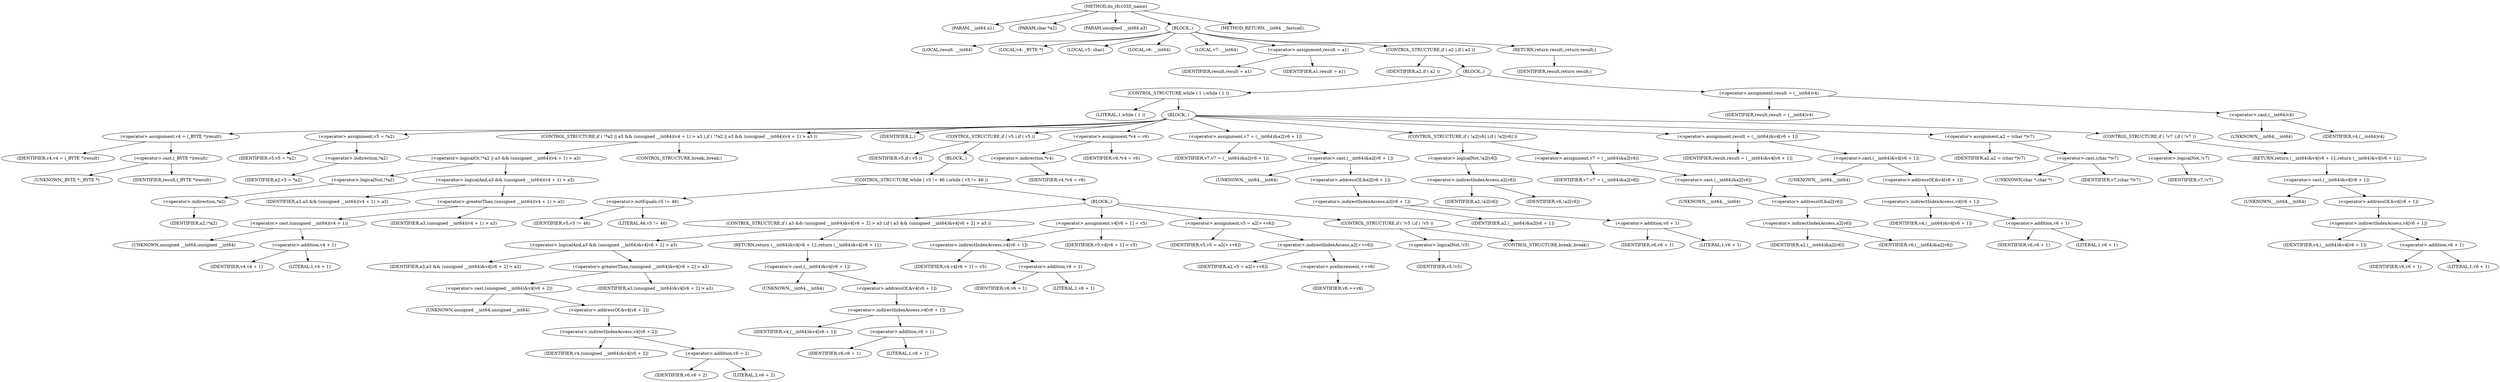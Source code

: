 digraph do_rfc1035_name {  
"1000106" [label = "(METHOD,do_rfc1035_name)" ]
"1000107" [label = "(PARAM,__int64 a1)" ]
"1000108" [label = "(PARAM,char *a2)" ]
"1000109" [label = "(PARAM,unsigned __int64 a3)" ]
"1000110" [label = "(BLOCK,,)" ]
"1000111" [label = "(LOCAL,result: __int64)" ]
"1000112" [label = "(LOCAL,v4: _BYTE *)" ]
"1000113" [label = "(LOCAL,v5: char)" ]
"1000114" [label = "(LOCAL,v6: __int64)" ]
"1000115" [label = "(LOCAL,v7: __int64)" ]
"1000116" [label = "(<operator>.assignment,result = a1)" ]
"1000117" [label = "(IDENTIFIER,result,result = a1)" ]
"1000118" [label = "(IDENTIFIER,a1,result = a1)" ]
"1000119" [label = "(CONTROL_STRUCTURE,if ( a2 ),if ( a2 ))" ]
"1000120" [label = "(IDENTIFIER,a2,if ( a2 ))" ]
"1000121" [label = "(BLOCK,,)" ]
"1000122" [label = "(CONTROL_STRUCTURE,while ( 1 ),while ( 1 ))" ]
"1000123" [label = "(LITERAL,1,while ( 1 ))" ]
"1000124" [label = "(BLOCK,,)" ]
"1000125" [label = "(<operator>.assignment,v4 = (_BYTE *)result)" ]
"1000126" [label = "(IDENTIFIER,v4,v4 = (_BYTE *)result)" ]
"1000127" [label = "(<operator>.cast,(_BYTE *)result)" ]
"1000128" [label = "(UNKNOWN,_BYTE *,_BYTE *)" ]
"1000129" [label = "(IDENTIFIER,result,(_BYTE *)result)" ]
"1000130" [label = "(<operator>.assignment,v5 = *a2)" ]
"1000131" [label = "(IDENTIFIER,v5,v5 = *a2)" ]
"1000132" [label = "(<operator>.indirection,*a2)" ]
"1000133" [label = "(IDENTIFIER,a2,v5 = *a2)" ]
"1000134" [label = "(CONTROL_STRUCTURE,if ( !*a2 || a3 && (unsigned __int64)(v4 + 1) > a3 ),if ( !*a2 || a3 && (unsigned __int64)(v4 + 1) > a3 ))" ]
"1000135" [label = "(<operator>.logicalOr,!*a2 || a3 && (unsigned __int64)(v4 + 1) > a3)" ]
"1000136" [label = "(<operator>.logicalNot,!*a2)" ]
"1000137" [label = "(<operator>.indirection,*a2)" ]
"1000138" [label = "(IDENTIFIER,a2,!*a2)" ]
"1000139" [label = "(<operator>.logicalAnd,a3 && (unsigned __int64)(v4 + 1) > a3)" ]
"1000140" [label = "(IDENTIFIER,a3,a3 && (unsigned __int64)(v4 + 1) > a3)" ]
"1000141" [label = "(<operator>.greaterThan,(unsigned __int64)(v4 + 1) > a3)" ]
"1000142" [label = "(<operator>.cast,(unsigned __int64)(v4 + 1))" ]
"1000143" [label = "(UNKNOWN,unsigned __int64,unsigned __int64)" ]
"1000144" [label = "(<operator>.addition,v4 + 1)" ]
"1000145" [label = "(IDENTIFIER,v4,v4 + 1)" ]
"1000146" [label = "(LITERAL,1,v4 + 1)" ]
"1000147" [label = "(IDENTIFIER,a3,(unsigned __int64)(v4 + 1) > a3)" ]
"1000148" [label = "(CONTROL_STRUCTURE,break;,break;)" ]
"1000149" [label = "(IDENTIFIER,L,)" ]
"1000150" [label = "(CONTROL_STRUCTURE,if ( v5 ),if ( v5 ))" ]
"1000151" [label = "(IDENTIFIER,v5,if ( v5 ))" ]
"1000152" [label = "(BLOCK,,)" ]
"1000153" [label = "(CONTROL_STRUCTURE,while ( v5 != 46 ),while ( v5 != 46 ))" ]
"1000154" [label = "(<operator>.notEquals,v5 != 46)" ]
"1000155" [label = "(IDENTIFIER,v5,v5 != 46)" ]
"1000156" [label = "(LITERAL,46,v5 != 46)" ]
"1000157" [label = "(BLOCK,,)" ]
"1000158" [label = "(CONTROL_STRUCTURE,if ( a3 && (unsigned __int64)&v4[v6 + 2] > a3 ),if ( a3 && (unsigned __int64)&v4[v6 + 2] > a3 ))" ]
"1000159" [label = "(<operator>.logicalAnd,a3 && (unsigned __int64)&v4[v6 + 2] > a3)" ]
"1000160" [label = "(IDENTIFIER,a3,a3 && (unsigned __int64)&v4[v6 + 2] > a3)" ]
"1000161" [label = "(<operator>.greaterThan,(unsigned __int64)&v4[v6 + 2] > a3)" ]
"1000162" [label = "(<operator>.cast,(unsigned __int64)&v4[v6 + 2])" ]
"1000163" [label = "(UNKNOWN,unsigned __int64,unsigned __int64)" ]
"1000164" [label = "(<operator>.addressOf,&v4[v6 + 2])" ]
"1000165" [label = "(<operator>.indirectIndexAccess,v4[v6 + 2])" ]
"1000166" [label = "(IDENTIFIER,v4,(unsigned __int64)&v4[v6 + 2])" ]
"1000167" [label = "(<operator>.addition,v6 + 2)" ]
"1000168" [label = "(IDENTIFIER,v6,v6 + 2)" ]
"1000169" [label = "(LITERAL,2,v6 + 2)" ]
"1000170" [label = "(IDENTIFIER,a3,(unsigned __int64)&v4[v6 + 2] > a3)" ]
"1000171" [label = "(RETURN,return (__int64)&v4[v6 + 1];,return (__int64)&v4[v6 + 1];)" ]
"1000172" [label = "(<operator>.cast,(__int64)&v4[v6 + 1])" ]
"1000173" [label = "(UNKNOWN,__int64,__int64)" ]
"1000174" [label = "(<operator>.addressOf,&v4[v6 + 1])" ]
"1000175" [label = "(<operator>.indirectIndexAccess,v4[v6 + 1])" ]
"1000176" [label = "(IDENTIFIER,v4,(__int64)&v4[v6 + 1])" ]
"1000177" [label = "(<operator>.addition,v6 + 1)" ]
"1000178" [label = "(IDENTIFIER,v6,v6 + 1)" ]
"1000179" [label = "(LITERAL,1,v6 + 1)" ]
"1000180" [label = "(<operator>.assignment,v4[v6 + 1] = v5)" ]
"1000181" [label = "(<operator>.indirectIndexAccess,v4[v6 + 1])" ]
"1000182" [label = "(IDENTIFIER,v4,v4[v6 + 1] = v5)" ]
"1000183" [label = "(<operator>.addition,v6 + 1)" ]
"1000184" [label = "(IDENTIFIER,v6,v6 + 1)" ]
"1000185" [label = "(LITERAL,1,v6 + 1)" ]
"1000186" [label = "(IDENTIFIER,v5,v4[v6 + 1] = v5)" ]
"1000187" [label = "(<operator>.assignment,v5 = a2[++v6])" ]
"1000188" [label = "(IDENTIFIER,v5,v5 = a2[++v6])" ]
"1000189" [label = "(<operator>.indirectIndexAccess,a2[++v6])" ]
"1000190" [label = "(IDENTIFIER,a2,v5 = a2[++v6])" ]
"1000191" [label = "(<operator>.preIncrement,++v6)" ]
"1000192" [label = "(IDENTIFIER,v6,++v6)" ]
"1000193" [label = "(CONTROL_STRUCTURE,if ( !v5 ),if ( !v5 ))" ]
"1000194" [label = "(<operator>.logicalNot,!v5)" ]
"1000195" [label = "(IDENTIFIER,v5,!v5)" ]
"1000196" [label = "(CONTROL_STRUCTURE,break;,break;)" ]
"1000197" [label = "(<operator>.assignment,*v4 = v6)" ]
"1000198" [label = "(<operator>.indirection,*v4)" ]
"1000199" [label = "(IDENTIFIER,v4,*v4 = v6)" ]
"1000200" [label = "(IDENTIFIER,v6,*v4 = v6)" ]
"1000201" [label = "(<operator>.assignment,v7 = (__int64)&a2[v6 + 1])" ]
"1000202" [label = "(IDENTIFIER,v7,v7 = (__int64)&a2[v6 + 1])" ]
"1000203" [label = "(<operator>.cast,(__int64)&a2[v6 + 1])" ]
"1000204" [label = "(UNKNOWN,__int64,__int64)" ]
"1000205" [label = "(<operator>.addressOf,&a2[v6 + 1])" ]
"1000206" [label = "(<operator>.indirectIndexAccess,a2[v6 + 1])" ]
"1000207" [label = "(IDENTIFIER,a2,(__int64)&a2[v6 + 1])" ]
"1000208" [label = "(<operator>.addition,v6 + 1)" ]
"1000209" [label = "(IDENTIFIER,v6,v6 + 1)" ]
"1000210" [label = "(LITERAL,1,v6 + 1)" ]
"1000211" [label = "(CONTROL_STRUCTURE,if ( !a2[v6] ),if ( !a2[v6] ))" ]
"1000212" [label = "(<operator>.logicalNot,!a2[v6])" ]
"1000213" [label = "(<operator>.indirectIndexAccess,a2[v6])" ]
"1000214" [label = "(IDENTIFIER,a2,!a2[v6])" ]
"1000215" [label = "(IDENTIFIER,v6,!a2[v6])" ]
"1000216" [label = "(<operator>.assignment,v7 = (__int64)&a2[v6])" ]
"1000217" [label = "(IDENTIFIER,v7,v7 = (__int64)&a2[v6])" ]
"1000218" [label = "(<operator>.cast,(__int64)&a2[v6])" ]
"1000219" [label = "(UNKNOWN,__int64,__int64)" ]
"1000220" [label = "(<operator>.addressOf,&a2[v6])" ]
"1000221" [label = "(<operator>.indirectIndexAccess,a2[v6])" ]
"1000222" [label = "(IDENTIFIER,a2,(__int64)&a2[v6])" ]
"1000223" [label = "(IDENTIFIER,v6,(__int64)&a2[v6])" ]
"1000224" [label = "(<operator>.assignment,result = (__int64)&v4[v6 + 1])" ]
"1000225" [label = "(IDENTIFIER,result,result = (__int64)&v4[v6 + 1])" ]
"1000226" [label = "(<operator>.cast,(__int64)&v4[v6 + 1])" ]
"1000227" [label = "(UNKNOWN,__int64,__int64)" ]
"1000228" [label = "(<operator>.addressOf,&v4[v6 + 1])" ]
"1000229" [label = "(<operator>.indirectIndexAccess,v4[v6 + 1])" ]
"1000230" [label = "(IDENTIFIER,v4,(__int64)&v4[v6 + 1])" ]
"1000231" [label = "(<operator>.addition,v6 + 1)" ]
"1000232" [label = "(IDENTIFIER,v6,v6 + 1)" ]
"1000233" [label = "(LITERAL,1,v6 + 1)" ]
"1000234" [label = "(<operator>.assignment,a2 = (char *)v7)" ]
"1000235" [label = "(IDENTIFIER,a2,a2 = (char *)v7)" ]
"1000236" [label = "(<operator>.cast,(char *)v7)" ]
"1000237" [label = "(UNKNOWN,char *,char *)" ]
"1000238" [label = "(IDENTIFIER,v7,(char *)v7)" ]
"1000239" [label = "(CONTROL_STRUCTURE,if ( !v7 ),if ( !v7 ))" ]
"1000240" [label = "(<operator>.logicalNot,!v7)" ]
"1000241" [label = "(IDENTIFIER,v7,!v7)" ]
"1000242" [label = "(RETURN,return (__int64)&v4[v6 + 1];,return (__int64)&v4[v6 + 1];)" ]
"1000243" [label = "(<operator>.cast,(__int64)&v4[v6 + 1])" ]
"1000244" [label = "(UNKNOWN,__int64,__int64)" ]
"1000245" [label = "(<operator>.addressOf,&v4[v6 + 1])" ]
"1000246" [label = "(<operator>.indirectIndexAccess,v4[v6 + 1])" ]
"1000247" [label = "(IDENTIFIER,v4,(__int64)&v4[v6 + 1])" ]
"1000248" [label = "(<operator>.addition,v6 + 1)" ]
"1000249" [label = "(IDENTIFIER,v6,v6 + 1)" ]
"1000250" [label = "(LITERAL,1,v6 + 1)" ]
"1000251" [label = "(<operator>.assignment,result = (__int64)v4)" ]
"1000252" [label = "(IDENTIFIER,result,result = (__int64)v4)" ]
"1000253" [label = "(<operator>.cast,(__int64)v4)" ]
"1000254" [label = "(UNKNOWN,__int64,__int64)" ]
"1000255" [label = "(IDENTIFIER,v4,(__int64)v4)" ]
"1000256" [label = "(RETURN,return result;,return result;)" ]
"1000257" [label = "(IDENTIFIER,result,return result;)" ]
"1000258" [label = "(METHOD_RETURN,__int64 __fastcall)" ]
  "1000106" -> "1000107" 
  "1000106" -> "1000108" 
  "1000106" -> "1000109" 
  "1000106" -> "1000110" 
  "1000106" -> "1000258" 
  "1000110" -> "1000111" 
  "1000110" -> "1000112" 
  "1000110" -> "1000113" 
  "1000110" -> "1000114" 
  "1000110" -> "1000115" 
  "1000110" -> "1000116" 
  "1000110" -> "1000119" 
  "1000110" -> "1000256" 
  "1000116" -> "1000117" 
  "1000116" -> "1000118" 
  "1000119" -> "1000120" 
  "1000119" -> "1000121" 
  "1000121" -> "1000122" 
  "1000121" -> "1000251" 
  "1000122" -> "1000123" 
  "1000122" -> "1000124" 
  "1000124" -> "1000125" 
  "1000124" -> "1000130" 
  "1000124" -> "1000134" 
  "1000124" -> "1000149" 
  "1000124" -> "1000150" 
  "1000124" -> "1000197" 
  "1000124" -> "1000201" 
  "1000124" -> "1000211" 
  "1000124" -> "1000224" 
  "1000124" -> "1000234" 
  "1000124" -> "1000239" 
  "1000125" -> "1000126" 
  "1000125" -> "1000127" 
  "1000127" -> "1000128" 
  "1000127" -> "1000129" 
  "1000130" -> "1000131" 
  "1000130" -> "1000132" 
  "1000132" -> "1000133" 
  "1000134" -> "1000135" 
  "1000134" -> "1000148" 
  "1000135" -> "1000136" 
  "1000135" -> "1000139" 
  "1000136" -> "1000137" 
  "1000137" -> "1000138" 
  "1000139" -> "1000140" 
  "1000139" -> "1000141" 
  "1000141" -> "1000142" 
  "1000141" -> "1000147" 
  "1000142" -> "1000143" 
  "1000142" -> "1000144" 
  "1000144" -> "1000145" 
  "1000144" -> "1000146" 
  "1000150" -> "1000151" 
  "1000150" -> "1000152" 
  "1000152" -> "1000153" 
  "1000153" -> "1000154" 
  "1000153" -> "1000157" 
  "1000154" -> "1000155" 
  "1000154" -> "1000156" 
  "1000157" -> "1000158" 
  "1000157" -> "1000180" 
  "1000157" -> "1000187" 
  "1000157" -> "1000193" 
  "1000158" -> "1000159" 
  "1000158" -> "1000171" 
  "1000159" -> "1000160" 
  "1000159" -> "1000161" 
  "1000161" -> "1000162" 
  "1000161" -> "1000170" 
  "1000162" -> "1000163" 
  "1000162" -> "1000164" 
  "1000164" -> "1000165" 
  "1000165" -> "1000166" 
  "1000165" -> "1000167" 
  "1000167" -> "1000168" 
  "1000167" -> "1000169" 
  "1000171" -> "1000172" 
  "1000172" -> "1000173" 
  "1000172" -> "1000174" 
  "1000174" -> "1000175" 
  "1000175" -> "1000176" 
  "1000175" -> "1000177" 
  "1000177" -> "1000178" 
  "1000177" -> "1000179" 
  "1000180" -> "1000181" 
  "1000180" -> "1000186" 
  "1000181" -> "1000182" 
  "1000181" -> "1000183" 
  "1000183" -> "1000184" 
  "1000183" -> "1000185" 
  "1000187" -> "1000188" 
  "1000187" -> "1000189" 
  "1000189" -> "1000190" 
  "1000189" -> "1000191" 
  "1000191" -> "1000192" 
  "1000193" -> "1000194" 
  "1000193" -> "1000196" 
  "1000194" -> "1000195" 
  "1000197" -> "1000198" 
  "1000197" -> "1000200" 
  "1000198" -> "1000199" 
  "1000201" -> "1000202" 
  "1000201" -> "1000203" 
  "1000203" -> "1000204" 
  "1000203" -> "1000205" 
  "1000205" -> "1000206" 
  "1000206" -> "1000207" 
  "1000206" -> "1000208" 
  "1000208" -> "1000209" 
  "1000208" -> "1000210" 
  "1000211" -> "1000212" 
  "1000211" -> "1000216" 
  "1000212" -> "1000213" 
  "1000213" -> "1000214" 
  "1000213" -> "1000215" 
  "1000216" -> "1000217" 
  "1000216" -> "1000218" 
  "1000218" -> "1000219" 
  "1000218" -> "1000220" 
  "1000220" -> "1000221" 
  "1000221" -> "1000222" 
  "1000221" -> "1000223" 
  "1000224" -> "1000225" 
  "1000224" -> "1000226" 
  "1000226" -> "1000227" 
  "1000226" -> "1000228" 
  "1000228" -> "1000229" 
  "1000229" -> "1000230" 
  "1000229" -> "1000231" 
  "1000231" -> "1000232" 
  "1000231" -> "1000233" 
  "1000234" -> "1000235" 
  "1000234" -> "1000236" 
  "1000236" -> "1000237" 
  "1000236" -> "1000238" 
  "1000239" -> "1000240" 
  "1000239" -> "1000242" 
  "1000240" -> "1000241" 
  "1000242" -> "1000243" 
  "1000243" -> "1000244" 
  "1000243" -> "1000245" 
  "1000245" -> "1000246" 
  "1000246" -> "1000247" 
  "1000246" -> "1000248" 
  "1000248" -> "1000249" 
  "1000248" -> "1000250" 
  "1000251" -> "1000252" 
  "1000251" -> "1000253" 
  "1000253" -> "1000254" 
  "1000253" -> "1000255" 
  "1000256" -> "1000257" 
}
